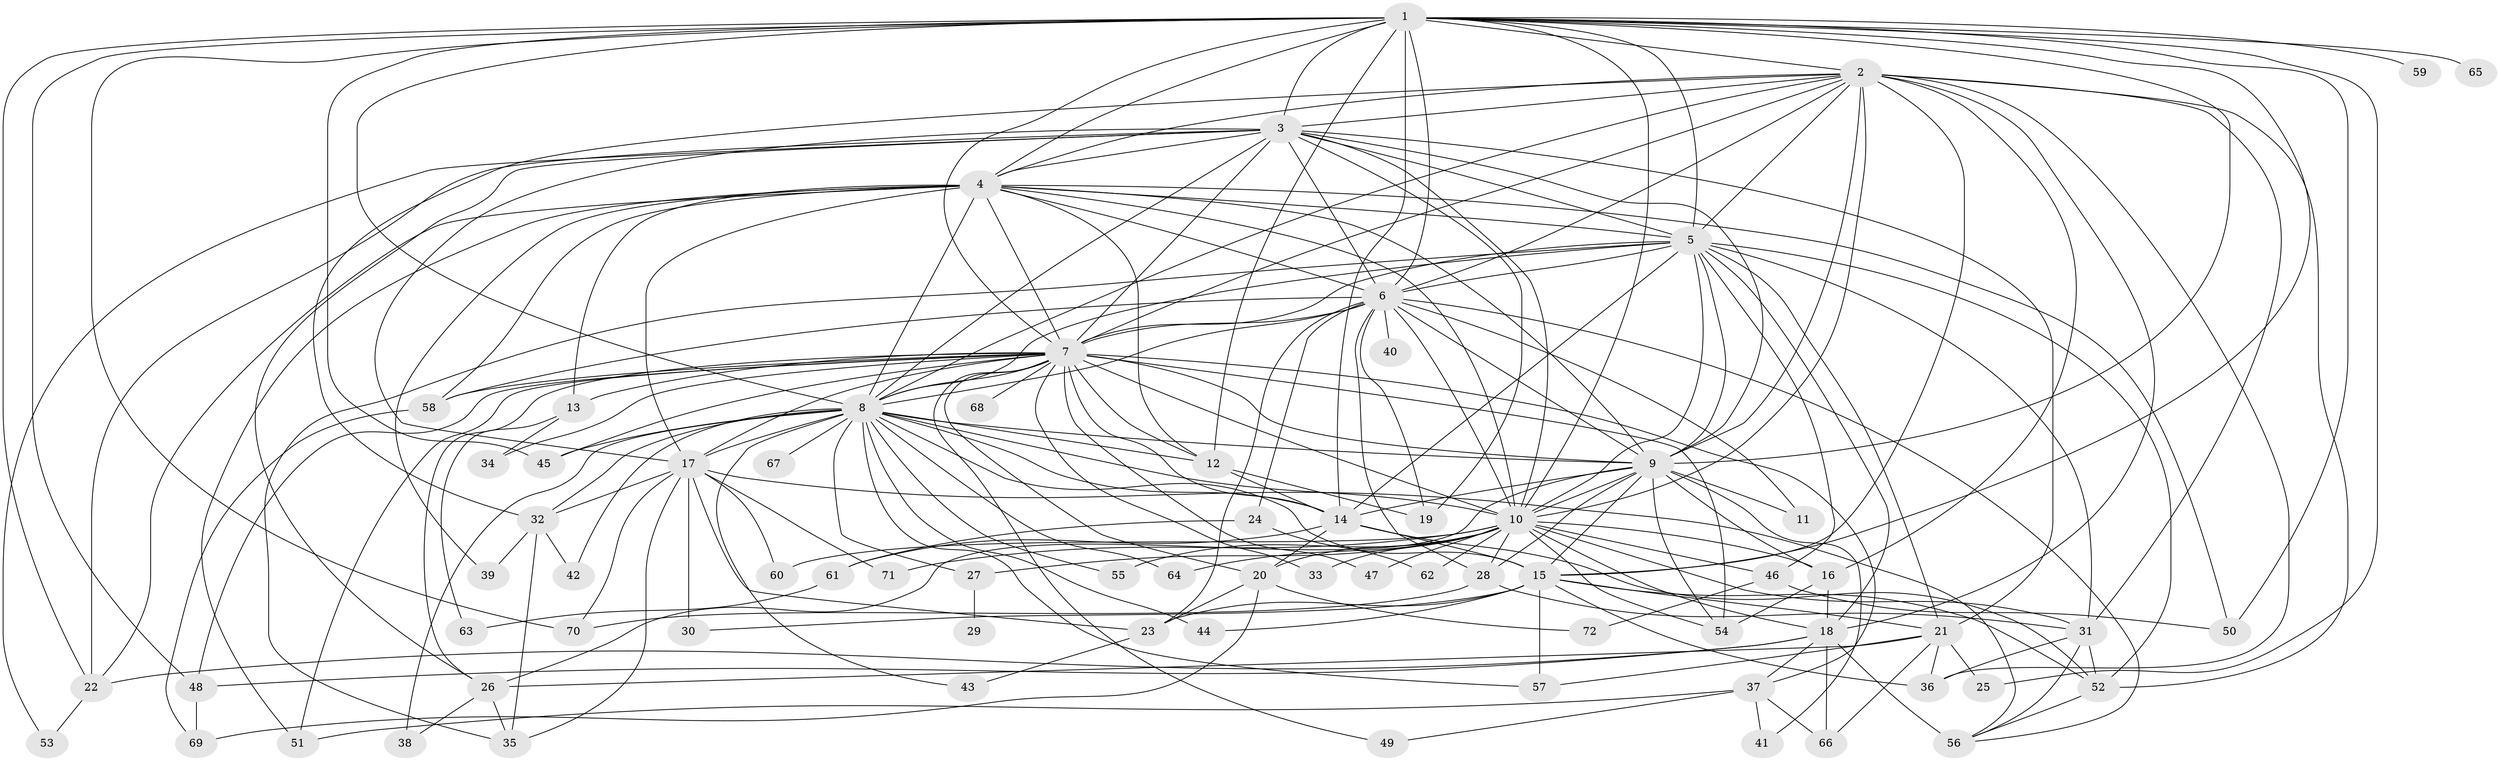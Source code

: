 // original degree distribution, {23: 0.006993006993006993, 22: 0.006993006993006993, 19: 0.013986013986013986, 25: 0.006993006993006993, 21: 0.013986013986013986, 29: 0.006993006993006993, 27: 0.006993006993006993, 31: 0.006993006993006993, 2: 0.5314685314685315, 5: 0.02097902097902098, 4: 0.13286713286713286, 3: 0.1888111888111888, 6: 0.027972027972027972, 11: 0.013986013986013986, 8: 0.006993006993006993, 7: 0.006993006993006993}
// Generated by graph-tools (version 1.1) at 2025/34/03/09/25 02:34:40]
// undirected, 72 vertices, 210 edges
graph export_dot {
graph [start="1"]
  node [color=gray90,style=filled];
  1;
  2;
  3;
  4;
  5;
  6;
  7;
  8;
  9;
  10;
  11;
  12;
  13;
  14;
  15;
  16;
  17;
  18;
  19;
  20;
  21;
  22;
  23;
  24;
  25;
  26;
  27;
  28;
  29;
  30;
  31;
  32;
  33;
  34;
  35;
  36;
  37;
  38;
  39;
  40;
  41;
  42;
  43;
  44;
  45;
  46;
  47;
  48;
  49;
  50;
  51;
  52;
  53;
  54;
  55;
  56;
  57;
  58;
  59;
  60;
  61;
  62;
  63;
  64;
  65;
  66;
  67;
  68;
  69;
  70;
  71;
  72;
  1 -- 2 [weight=2.0];
  1 -- 3 [weight=2.0];
  1 -- 4 [weight=2.0];
  1 -- 5 [weight=2.0];
  1 -- 6 [weight=1.0];
  1 -- 7 [weight=1.0];
  1 -- 8 [weight=1.0];
  1 -- 9 [weight=1.0];
  1 -- 10 [weight=1.0];
  1 -- 12 [weight=1.0];
  1 -- 14 [weight=1.0];
  1 -- 15 [weight=1.0];
  1 -- 22 [weight=1.0];
  1 -- 25 [weight=1.0];
  1 -- 45 [weight=2.0];
  1 -- 48 [weight=1.0];
  1 -- 50 [weight=1.0];
  1 -- 59 [weight=1.0];
  1 -- 65 [weight=1.0];
  1 -- 70 [weight=1.0];
  2 -- 3 [weight=2.0];
  2 -- 4 [weight=1.0];
  2 -- 5 [weight=2.0];
  2 -- 6 [weight=1.0];
  2 -- 7 [weight=1.0];
  2 -- 8 [weight=1.0];
  2 -- 9 [weight=1.0];
  2 -- 10 [weight=1.0];
  2 -- 15 [weight=5.0];
  2 -- 16 [weight=1.0];
  2 -- 18 [weight=1.0];
  2 -- 31 [weight=2.0];
  2 -- 32 [weight=1.0];
  2 -- 36 [weight=1.0];
  2 -- 52 [weight=1.0];
  3 -- 4 [weight=1.0];
  3 -- 5 [weight=1.0];
  3 -- 6 [weight=2.0];
  3 -- 7 [weight=1.0];
  3 -- 8 [weight=2.0];
  3 -- 9 [weight=1.0];
  3 -- 10 [weight=1.0];
  3 -- 17 [weight=1.0];
  3 -- 19 [weight=1.0];
  3 -- 21 [weight=1.0];
  3 -- 22 [weight=1.0];
  3 -- 26 [weight=1.0];
  3 -- 53 [weight=1.0];
  4 -- 5 [weight=1.0];
  4 -- 6 [weight=1.0];
  4 -- 7 [weight=1.0];
  4 -- 8 [weight=1.0];
  4 -- 9 [weight=1.0];
  4 -- 10 [weight=2.0];
  4 -- 12 [weight=1.0];
  4 -- 13 [weight=1.0];
  4 -- 17 [weight=1.0];
  4 -- 22 [weight=1.0];
  4 -- 39 [weight=1.0];
  4 -- 50 [weight=1.0];
  4 -- 51 [weight=1.0];
  4 -- 58 [weight=1.0];
  5 -- 6 [weight=1.0];
  5 -- 7 [weight=1.0];
  5 -- 8 [weight=1.0];
  5 -- 9 [weight=2.0];
  5 -- 10 [weight=1.0];
  5 -- 14 [weight=7.0];
  5 -- 18 [weight=1.0];
  5 -- 21 [weight=1.0];
  5 -- 31 [weight=2.0];
  5 -- 35 [weight=1.0];
  5 -- 46 [weight=1.0];
  5 -- 52 [weight=1.0];
  6 -- 7 [weight=1.0];
  6 -- 8 [weight=1.0];
  6 -- 9 [weight=1.0];
  6 -- 10 [weight=2.0];
  6 -- 11 [weight=1.0];
  6 -- 19 [weight=1.0];
  6 -- 23 [weight=1.0];
  6 -- 24 [weight=1.0];
  6 -- 28 [weight=1.0];
  6 -- 40 [weight=1.0];
  6 -- 56 [weight=2.0];
  6 -- 58 [weight=1.0];
  7 -- 8 [weight=1.0];
  7 -- 9 [weight=1.0];
  7 -- 10 [weight=2.0];
  7 -- 12 [weight=1.0];
  7 -- 13 [weight=1.0];
  7 -- 14 [weight=1.0];
  7 -- 17 [weight=1.0];
  7 -- 20 [weight=1.0];
  7 -- 26 [weight=1.0];
  7 -- 33 [weight=1.0];
  7 -- 34 [weight=1.0];
  7 -- 37 [weight=2.0];
  7 -- 45 [weight=1.0];
  7 -- 47 [weight=1.0];
  7 -- 48 [weight=1.0];
  7 -- 49 [weight=1.0];
  7 -- 51 [weight=1.0];
  7 -- 54 [weight=1.0];
  7 -- 58 [weight=1.0];
  7 -- 68 [weight=1.0];
  8 -- 9 [weight=3.0];
  8 -- 10 [weight=1.0];
  8 -- 12 [weight=1.0];
  8 -- 14 [weight=1.0];
  8 -- 15 [weight=1.0];
  8 -- 17 [weight=1.0];
  8 -- 27 [weight=1.0];
  8 -- 32 [weight=1.0];
  8 -- 38 [weight=1.0];
  8 -- 42 [weight=1.0];
  8 -- 43 [weight=1.0];
  8 -- 44 [weight=1.0];
  8 -- 45 [weight=1.0];
  8 -- 55 [weight=1.0];
  8 -- 57 [weight=1.0];
  8 -- 64 [weight=1.0];
  8 -- 67 [weight=1.0];
  9 -- 10 [weight=3.0];
  9 -- 11 [weight=1.0];
  9 -- 14 [weight=1.0];
  9 -- 15 [weight=1.0];
  9 -- 16 [weight=1.0];
  9 -- 26 [weight=1.0];
  9 -- 28 [weight=1.0];
  9 -- 41 [weight=1.0];
  9 -- 54 [weight=1.0];
  10 -- 16 [weight=2.0];
  10 -- 18 [weight=1.0];
  10 -- 20 [weight=1.0];
  10 -- 27 [weight=1.0];
  10 -- 28 [weight=1.0];
  10 -- 31 [weight=1.0];
  10 -- 33 [weight=1.0];
  10 -- 46 [weight=1.0];
  10 -- 47 [weight=1.0];
  10 -- 54 [weight=1.0];
  10 -- 55 [weight=1.0];
  10 -- 60 [weight=1.0];
  10 -- 62 [weight=1.0];
  10 -- 64 [weight=1.0];
  10 -- 71 [weight=1.0];
  12 -- 14 [weight=1.0];
  12 -- 19 [weight=1.0];
  13 -- 34 [weight=1.0];
  13 -- 63 [weight=1.0];
  14 -- 15 [weight=1.0];
  14 -- 20 [weight=1.0];
  14 -- 52 [weight=1.0];
  14 -- 61 [weight=1.0];
  15 -- 21 [weight=1.0];
  15 -- 23 [weight=1.0];
  15 -- 30 [weight=1.0];
  15 -- 36 [weight=1.0];
  15 -- 44 [weight=1.0];
  15 -- 52 [weight=1.0];
  15 -- 57 [weight=1.0];
  16 -- 18 [weight=1.0];
  16 -- 54 [weight=1.0];
  17 -- 23 [weight=1.0];
  17 -- 30 [weight=1.0];
  17 -- 32 [weight=1.0];
  17 -- 35 [weight=1.0];
  17 -- 56 [weight=1.0];
  17 -- 60 [weight=1.0];
  17 -- 70 [weight=1.0];
  17 -- 71 [weight=1.0];
  18 -- 22 [weight=1.0];
  18 -- 37 [weight=1.0];
  18 -- 48 [weight=1.0];
  18 -- 56 [weight=5.0];
  18 -- 66 [weight=1.0];
  20 -- 23 [weight=1.0];
  20 -- 69 [weight=1.0];
  20 -- 72 [weight=1.0];
  21 -- 25 [weight=1.0];
  21 -- 26 [weight=2.0];
  21 -- 36 [weight=1.0];
  21 -- 57 [weight=1.0];
  21 -- 66 [weight=1.0];
  22 -- 53 [weight=1.0];
  23 -- 43 [weight=1.0];
  24 -- 61 [weight=1.0];
  24 -- 62 [weight=1.0];
  26 -- 35 [weight=1.0];
  26 -- 38 [weight=1.0];
  27 -- 29 [weight=1.0];
  28 -- 31 [weight=1.0];
  28 -- 70 [weight=2.0];
  31 -- 36 [weight=1.0];
  31 -- 52 [weight=1.0];
  31 -- 56 [weight=1.0];
  32 -- 35 [weight=1.0];
  32 -- 39 [weight=1.0];
  32 -- 42 [weight=1.0];
  37 -- 41 [weight=1.0];
  37 -- 49 [weight=1.0];
  37 -- 51 [weight=1.0];
  37 -- 66 [weight=1.0];
  46 -- 50 [weight=1.0];
  46 -- 72 [weight=1.0];
  48 -- 69 [weight=1.0];
  52 -- 56 [weight=1.0];
  58 -- 69 [weight=1.0];
  61 -- 63 [weight=1.0];
}
